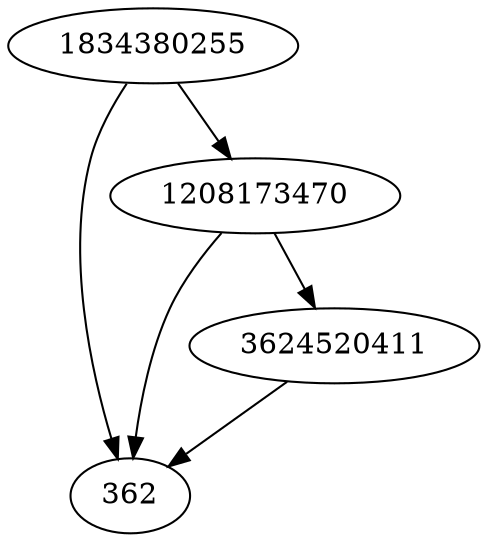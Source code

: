 strict digraph  {
362;
3624520411;
1208173470;
1834380255;
3624520411 -> 362;
1208173470 -> 3624520411;
1208173470 -> 362;
1834380255 -> 1208173470;
1834380255 -> 362;
}
